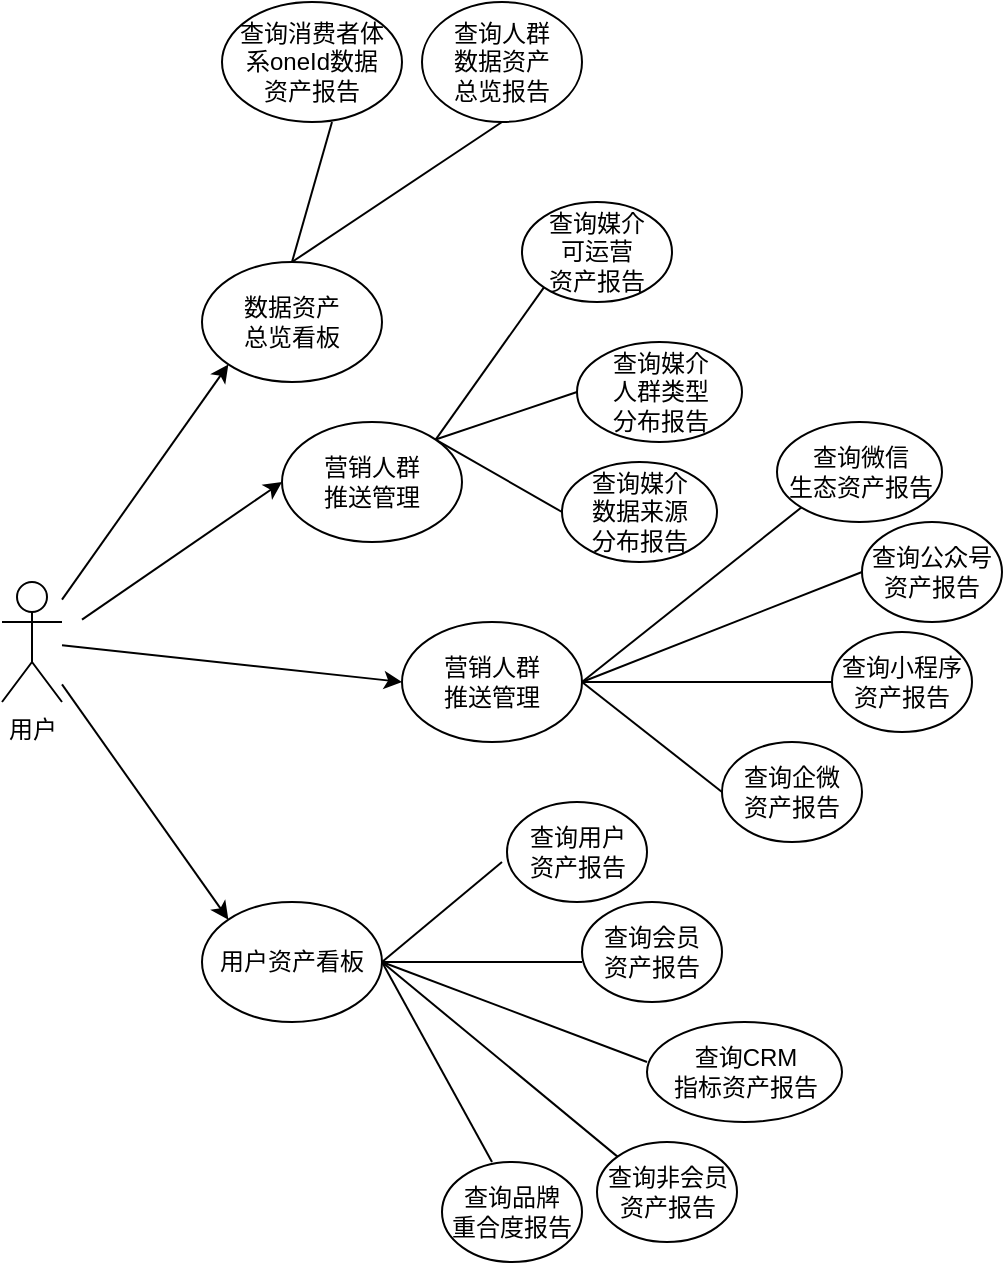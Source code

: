<mxfile version="20.5.2" type="github">
  <diagram id="R2lEEEUBdFMjLlhIrx00" name="Page-1">
    <mxGraphModel dx="1018" dy="528" grid="1" gridSize="10" guides="1" tooltips="1" connect="1" arrows="1" fold="1" page="1" pageScale="1" pageWidth="850" pageHeight="1100" math="0" shadow="0" extFonts="Permanent Marker^https://fonts.googleapis.com/css?family=Permanent+Marker">
      <root>
        <mxCell id="0" />
        <mxCell id="1" parent="0" />
        <mxCell id="XuO8XnObHlx6Pe1Dl6JW-28" style="edgeStyle=none;rounded=0;orthogonalLoop=1;jettySize=auto;html=1;entryX=0;entryY=1;entryDx=0;entryDy=0;" parent="1" source="XuO8XnObHlx6Pe1Dl6JW-1" target="XuO8XnObHlx6Pe1Dl6JW-4" edge="1">
          <mxGeometry relative="1" as="geometry" />
        </mxCell>
        <mxCell id="XuO8XnObHlx6Pe1Dl6JW-29" style="edgeStyle=none;rounded=0;orthogonalLoop=1;jettySize=auto;html=1;entryX=0;entryY=0.5;entryDx=0;entryDy=0;" parent="1" source="XuO8XnObHlx6Pe1Dl6JW-1" target="XuO8XnObHlx6Pe1Dl6JW-5" edge="1">
          <mxGeometry relative="1" as="geometry" />
        </mxCell>
        <mxCell id="XuO8XnObHlx6Pe1Dl6JW-31" style="edgeStyle=none;rounded=0;orthogonalLoop=1;jettySize=auto;html=1;entryX=0;entryY=0;entryDx=0;entryDy=0;" parent="1" source="XuO8XnObHlx6Pe1Dl6JW-1" target="XuO8XnObHlx6Pe1Dl6JW-6" edge="1">
          <mxGeometry relative="1" as="geometry" />
        </mxCell>
        <mxCell id="XuO8XnObHlx6Pe1Dl6JW-1" value="用户" style="shape=umlActor;verticalLabelPosition=bottom;verticalAlign=top;html=1;outlineConnect=0;" parent="1" vertex="1">
          <mxGeometry x="80" y="290" width="30" height="60" as="geometry" />
        </mxCell>
        <mxCell id="XuO8XnObHlx6Pe1Dl6JW-4" value="数据资产&lt;br&gt;总览看板" style="ellipse;whiteSpace=wrap;html=1;" parent="1" vertex="1">
          <mxGeometry x="180" y="130" width="90" height="60" as="geometry" />
        </mxCell>
        <mxCell id="XuO8XnObHlx6Pe1Dl6JW-5" value="营销人群&lt;br&gt;推送管理" style="ellipse;whiteSpace=wrap;html=1;" parent="1" vertex="1">
          <mxGeometry x="280" y="310" width="90" height="60" as="geometry" />
        </mxCell>
        <mxCell id="XuO8XnObHlx6Pe1Dl6JW-6" value="用户资产看板" style="ellipse;whiteSpace=wrap;html=1;" parent="1" vertex="1">
          <mxGeometry x="180" y="450" width="90" height="60" as="geometry" />
        </mxCell>
        <mxCell id="XuO8XnObHlx6Pe1Dl6JW-7" value="查询消费者体&lt;br&gt;系oneId数据&lt;br&gt;资产报告" style="ellipse;whiteSpace=wrap;html=1;" parent="1" vertex="1">
          <mxGeometry x="190" width="90" height="60" as="geometry" />
        </mxCell>
        <mxCell id="XuO8XnObHlx6Pe1Dl6JW-8" value="查询媒介&lt;br&gt;可运营&lt;br&gt;资产报告" style="ellipse;whiteSpace=wrap;html=1;" parent="1" vertex="1">
          <mxGeometry x="340" y="100" width="75" height="50" as="geometry" />
        </mxCell>
        <mxCell id="XuO8XnObHlx6Pe1Dl6JW-9" value="查询人群&lt;br&gt;数据资产&lt;br&gt;总览报告" style="ellipse;whiteSpace=wrap;html=1;" parent="1" vertex="1">
          <mxGeometry x="290" width="80" height="60" as="geometry" />
        </mxCell>
        <mxCell id="XuO8XnObHlx6Pe1Dl6JW-10" value="查询媒介&lt;br&gt;人群类型&lt;br&gt;分布报告" style="ellipse;whiteSpace=wrap;html=1;" parent="1" vertex="1">
          <mxGeometry x="367.5" y="170" width="82.5" height="50" as="geometry" />
        </mxCell>
        <mxCell id="XuO8XnObHlx6Pe1Dl6JW-11" value="查询微信&lt;br&gt;生态资产报告" style="ellipse;whiteSpace=wrap;html=1;" parent="1" vertex="1">
          <mxGeometry x="467.5" y="210" width="82.5" height="50" as="geometry" />
        </mxCell>
        <mxCell id="XuO8XnObHlx6Pe1Dl6JW-12" value="查询媒介&lt;br&gt;数据来源&lt;br&gt;分布报告" style="ellipse;whiteSpace=wrap;html=1;" parent="1" vertex="1">
          <mxGeometry x="360" y="230" width="77.5" height="50" as="geometry" />
        </mxCell>
        <mxCell id="XuO8XnObHlx6Pe1Dl6JW-13" value="查询企微&lt;br&gt;资产报告" style="ellipse;whiteSpace=wrap;html=1;" parent="1" vertex="1">
          <mxGeometry x="440" y="370" width="70" height="50" as="geometry" />
        </mxCell>
        <mxCell id="XuO8XnObHlx6Pe1Dl6JW-14" value="查询小程序&lt;br&gt;资产报告" style="ellipse;whiteSpace=wrap;html=1;" parent="1" vertex="1">
          <mxGeometry x="495" y="315" width="70" height="50" as="geometry" />
        </mxCell>
        <mxCell id="XuO8XnObHlx6Pe1Dl6JW-15" value="查询公众号&lt;br&gt;资产报告" style="ellipse;whiteSpace=wrap;html=1;" parent="1" vertex="1">
          <mxGeometry x="510" y="260" width="70" height="50" as="geometry" />
        </mxCell>
        <mxCell id="XuO8XnObHlx6Pe1Dl6JW-19" value="查询品牌&lt;br&gt;重合度报告" style="ellipse;whiteSpace=wrap;html=1;" parent="1" vertex="1">
          <mxGeometry x="300" y="580" width="70" height="50" as="geometry" />
        </mxCell>
        <mxCell id="XuO8XnObHlx6Pe1Dl6JW-20" value="查询非会员&lt;br&gt;资产报告" style="ellipse;whiteSpace=wrap;html=1;" parent="1" vertex="1">
          <mxGeometry x="377.5" y="570" width="70" height="50" as="geometry" />
        </mxCell>
        <mxCell id="XuO8XnObHlx6Pe1Dl6JW-21" value="查询CRM&lt;br&gt;指标资产报告" style="ellipse;whiteSpace=wrap;html=1;" parent="1" vertex="1">
          <mxGeometry x="402.5" y="510" width="97.5" height="50" as="geometry" />
        </mxCell>
        <mxCell id="XuO8XnObHlx6Pe1Dl6JW-22" value="查询会员&lt;br&gt;资产报告" style="ellipse;whiteSpace=wrap;html=1;" parent="1" vertex="1">
          <mxGeometry x="370" y="450" width="70" height="50" as="geometry" />
        </mxCell>
        <mxCell id="XuO8XnObHlx6Pe1Dl6JW-23" value="查询用户&lt;br&gt;资产报告" style="ellipse;whiteSpace=wrap;html=1;" parent="1" vertex="1">
          <mxGeometry x="332.5" y="400" width="70" height="50" as="geometry" />
        </mxCell>
        <mxCell id="XuO8XnObHlx6Pe1Dl6JW-32" value="" style="endArrow=none;html=1;rounded=0;entryX=0.5;entryY=1;entryDx=0;entryDy=0;exitX=0.5;exitY=0;exitDx=0;exitDy=0;" parent="1" source="XuO8XnObHlx6Pe1Dl6JW-4" target="XuO8XnObHlx6Pe1Dl6JW-9" edge="1">
          <mxGeometry width="50" height="50" relative="1" as="geometry">
            <mxPoint x="260" y="140" as="sourcePoint" />
            <mxPoint x="310" y="90" as="targetPoint" />
          </mxGeometry>
        </mxCell>
        <mxCell id="XuO8XnObHlx6Pe1Dl6JW-33" value="" style="endArrow=none;html=1;rounded=0;entryX=0.5;entryY=1;entryDx=0;entryDy=0;exitX=0.5;exitY=0;exitDx=0;exitDy=0;" parent="1" source="XuO8XnObHlx6Pe1Dl6JW-4" edge="1">
          <mxGeometry width="50" height="50" relative="1" as="geometry">
            <mxPoint x="170" y="140" as="sourcePoint" />
            <mxPoint x="245" y="60" as="targetPoint" />
          </mxGeometry>
        </mxCell>
        <mxCell id="XuO8XnObHlx6Pe1Dl6JW-34" value="" style="endArrow=none;html=1;rounded=0;entryX=0;entryY=0.5;entryDx=0;entryDy=0;exitX=1;exitY=0;exitDx=0;exitDy=0;" parent="1" source="0PXWtCqN1Tkab0CVANJh-1" target="XuO8XnObHlx6Pe1Dl6JW-10" edge="1">
          <mxGeometry width="50" height="50" relative="1" as="geometry">
            <mxPoint x="300" y="210" as="sourcePoint" />
            <mxPoint x="355" y="80" as="targetPoint" />
          </mxGeometry>
        </mxCell>
        <mxCell id="XuO8XnObHlx6Pe1Dl6JW-35" value="" style="endArrow=none;html=1;rounded=0;entryX=0;entryY=1;entryDx=0;entryDy=0;exitX=1;exitY=0;exitDx=0;exitDy=0;" parent="1" source="0PXWtCqN1Tkab0CVANJh-1" edge="1" target="XuO8XnObHlx6Pe1Dl6JW-8">
          <mxGeometry width="50" height="50" relative="1" as="geometry">
            <mxPoint x="260" y="140" as="sourcePoint" />
            <mxPoint x="402.5" y="100" as="targetPoint" />
          </mxGeometry>
        </mxCell>
        <mxCell id="XuO8XnObHlx6Pe1Dl6JW-36" value="" style="endArrow=none;html=1;rounded=0;entryX=0;entryY=0.5;entryDx=0;entryDy=0;exitX=1;exitY=0;exitDx=0;exitDy=0;" parent="1" source="0PXWtCqN1Tkab0CVANJh-1" target="XuO8XnObHlx6Pe1Dl6JW-12" edge="1">
          <mxGeometry width="50" height="50" relative="1" as="geometry">
            <mxPoint x="260" y="140" as="sourcePoint" />
            <mxPoint x="375" y="100" as="targetPoint" />
          </mxGeometry>
        </mxCell>
        <mxCell id="XuO8XnObHlx6Pe1Dl6JW-37" value="" style="endArrow=none;html=1;rounded=0;entryX=0;entryY=1;entryDx=0;entryDy=0;exitX=1;exitY=0.5;exitDx=0;exitDy=0;" parent="1" source="XuO8XnObHlx6Pe1Dl6JW-5" target="XuO8XnObHlx6Pe1Dl6JW-11" edge="1">
          <mxGeometry width="50" height="50" relative="1" as="geometry">
            <mxPoint x="310" y="190" as="sourcePoint" />
            <mxPoint x="385" y="110" as="targetPoint" />
          </mxGeometry>
        </mxCell>
        <mxCell id="XuO8XnObHlx6Pe1Dl6JW-38" value="" style="endArrow=none;html=1;rounded=0;exitX=1;exitY=0.5;exitDx=0;exitDy=0;entryX=0;entryY=0.5;entryDx=0;entryDy=0;" parent="1" source="XuO8XnObHlx6Pe1Dl6JW-5" target="XuO8XnObHlx6Pe1Dl6JW-15" edge="1">
          <mxGeometry width="50" height="50" relative="1" as="geometry">
            <mxPoint x="390" y="260" as="sourcePoint" />
            <mxPoint x="440" y="210" as="targetPoint" />
          </mxGeometry>
        </mxCell>
        <mxCell id="XuO8XnObHlx6Pe1Dl6JW-39" value="" style="endArrow=none;html=1;rounded=0;entryX=0;entryY=0.5;entryDx=0;entryDy=0;exitX=1;exitY=0.5;exitDx=0;exitDy=0;" parent="1" target="XuO8XnObHlx6Pe1Dl6JW-14" edge="1" source="XuO8XnObHlx6Pe1Dl6JW-5">
          <mxGeometry width="50" height="50" relative="1" as="geometry">
            <mxPoint x="360" y="320" as="sourcePoint" />
            <mxPoint x="435" y="240" as="targetPoint" />
          </mxGeometry>
        </mxCell>
        <mxCell id="XuO8XnObHlx6Pe1Dl6JW-40" value="" style="endArrow=none;html=1;rounded=0;entryX=0;entryY=0.5;entryDx=0;entryDy=0;exitX=1;exitY=0.5;exitDx=0;exitDy=0;" parent="1" source="XuO8XnObHlx6Pe1Dl6JW-5" edge="1" target="XuO8XnObHlx6Pe1Dl6JW-13">
          <mxGeometry width="50" height="50" relative="1" as="geometry">
            <mxPoint x="380" y="455" as="sourcePoint" />
            <mxPoint x="455" y="375" as="targetPoint" />
          </mxGeometry>
        </mxCell>
        <mxCell id="XuO8XnObHlx6Pe1Dl6JW-41" value="" style="endArrow=none;html=1;rounded=0;exitX=1;exitY=0.5;exitDx=0;exitDy=0;" parent="1" source="XuO8XnObHlx6Pe1Dl6JW-6" edge="1">
          <mxGeometry width="50" height="50" relative="1" as="geometry">
            <mxPoint x="390" y="380" as="sourcePoint" />
            <mxPoint x="330" y="430" as="targetPoint" />
          </mxGeometry>
        </mxCell>
        <mxCell id="XuO8XnObHlx6Pe1Dl6JW-42" value="" style="endArrow=none;html=1;rounded=0;entryX=0.5;entryY=1;entryDx=0;entryDy=0;exitX=1;exitY=0.5;exitDx=0;exitDy=0;" parent="1" source="XuO8XnObHlx6Pe1Dl6JW-6" edge="1">
          <mxGeometry width="50" height="50" relative="1" as="geometry">
            <mxPoint x="295" y="560" as="sourcePoint" />
            <mxPoint x="370" y="480" as="targetPoint" />
          </mxGeometry>
        </mxCell>
        <mxCell id="XuO8XnObHlx6Pe1Dl6JW-43" value="" style="endArrow=none;html=1;rounded=0;entryX=0.5;entryY=1;entryDx=0;entryDy=0;exitX=1;exitY=0.5;exitDx=0;exitDy=0;" parent="1" source="XuO8XnObHlx6Pe1Dl6JW-6" edge="1">
          <mxGeometry width="50" height="50" relative="1" as="geometry">
            <mxPoint x="327.5" y="610" as="sourcePoint" />
            <mxPoint x="402.5" y="530" as="targetPoint" />
          </mxGeometry>
        </mxCell>
        <mxCell id="XuO8XnObHlx6Pe1Dl6JW-44" value="" style="endArrow=none;html=1;rounded=0;entryX=0;entryY=0;entryDx=0;entryDy=0;exitX=1;exitY=0.5;exitDx=0;exitDy=0;" parent="1" source="XuO8XnObHlx6Pe1Dl6JW-6" target="XuO8XnObHlx6Pe1Dl6JW-20" edge="1">
          <mxGeometry width="50" height="50" relative="1" as="geometry">
            <mxPoint x="390" y="440" as="sourcePoint" />
            <mxPoint x="440" y="390" as="targetPoint" />
          </mxGeometry>
        </mxCell>
        <mxCell id="XuO8XnObHlx6Pe1Dl6JW-45" value="" style="endArrow=none;html=1;rounded=0;entryX=0.5;entryY=1;entryDx=0;entryDy=0;exitX=1;exitY=0.5;exitDx=0;exitDy=0;" parent="1" source="XuO8XnObHlx6Pe1Dl6JW-6" edge="1">
          <mxGeometry width="50" height="50" relative="1" as="geometry">
            <mxPoint x="250" y="660" as="sourcePoint" />
            <mxPoint x="325" y="580" as="targetPoint" />
          </mxGeometry>
        </mxCell>
        <mxCell id="0PXWtCqN1Tkab0CVANJh-1" value="营销人群&lt;br&gt;推送管理" style="ellipse;whiteSpace=wrap;html=1;" vertex="1" parent="1">
          <mxGeometry x="220" y="210" width="90" height="60" as="geometry" />
        </mxCell>
        <mxCell id="0PXWtCqN1Tkab0CVANJh-2" style="edgeStyle=none;rounded=0;orthogonalLoop=1;jettySize=auto;html=1;entryX=0;entryY=0.5;entryDx=0;entryDy=0;" edge="1" parent="1" target="0PXWtCqN1Tkab0CVANJh-1">
          <mxGeometry relative="1" as="geometry">
            <mxPoint x="120" y="308.796" as="sourcePoint" />
            <mxPoint x="203.18" y="191.213" as="targetPoint" />
          </mxGeometry>
        </mxCell>
      </root>
    </mxGraphModel>
  </diagram>
</mxfile>
